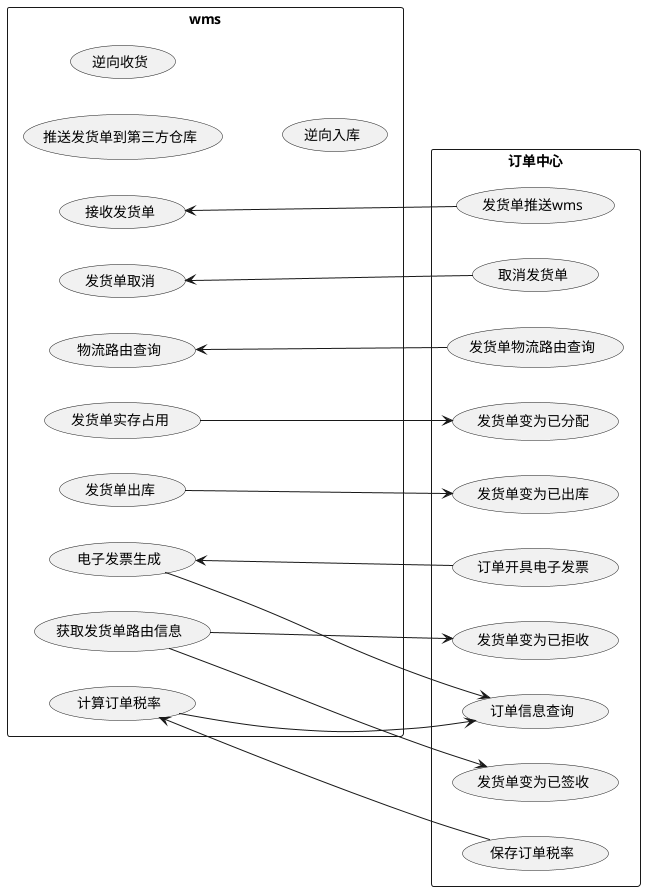 @startuml
left to right direction

rectangle 订单中心  {
(发货单推送wms)
(取消发货单)
(订单开具电子发票)
(发货单物流路由查询)
(发货单变为已分配)
(发货单变为已出库)
(发货单变为已签收)
(发货单变为已拒收)
(订单信息查询)
(保存订单税率)
}

rectangle wms{
(接收发货单)
(发货单取消)
(发货单实存占用)
(推送发货单到第三方仓库)
(发货单出库)
(获取发货单路由信息)
(物流路由查询)
(逆向收货)
(逆向入库)
(电子发票生成)
(计算订单税率)
}
(发货单推送wms) --> (接收发货单)
(取消发货单) --> (发货单取消)
(发货单实存占用) ---> (发货单变为已分配)
(发货单出库) ---> (发货单变为已出库)
(获取发货单路由信息) ---> (发货单变为已签收)
(获取发货单路由信息) ---> (发货单变为已拒收)
(订单开具电子发票) ---> (电子发票生成)
(电子发票生成) ---> (订单信息查询)
(保存订单税率) ---> (计算订单税率)
(计算订单税率) ---> (订单信息查询)
(发货单物流路由查询)--->(物流路由查询)
@enduml